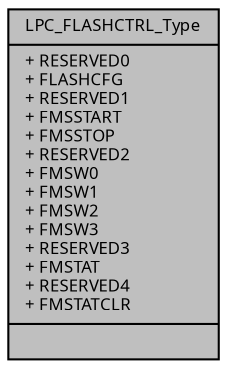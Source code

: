 digraph "LPC_FLASHCTRL_Type"
{
  edge [fontname="Sans",fontsize="8",labelfontname="Sans",labelfontsize="8"];
  node [fontname="Sans",fontsize="8",shape=record];
  Node1 [label="{LPC_FLASHCTRL_Type\n|+ RESERVED0\l+ FLASHCFG\l+ RESERVED1\l+ FMSSTART\l+ FMSSTOP\l+ RESERVED2\l+ FMSW0\l+ FMSW1\l+ FMSW2\l+ FMSW3\l+ RESERVED3\l+ FMSTAT\l+ RESERVED4\l+ FMSTATCLR\l|}",height=0.2,width=0.4,color="black", fillcolor="grey75", style="filled", fontcolor="black"];
}
